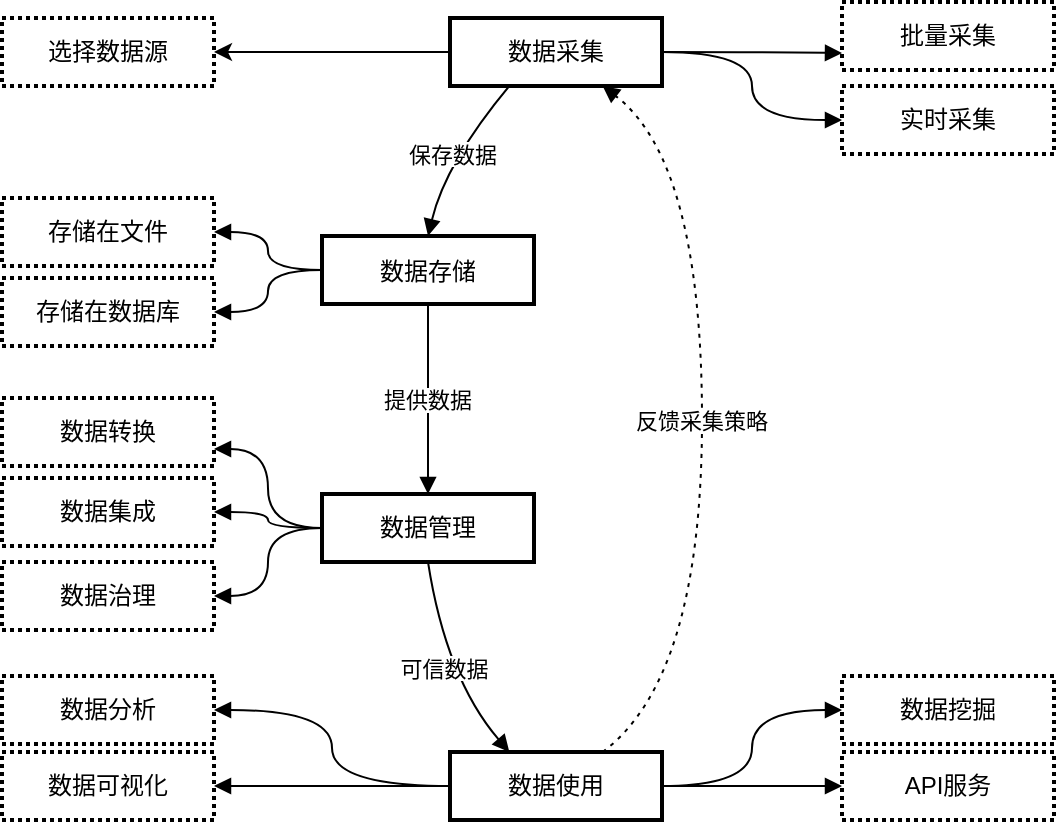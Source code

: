 <mxfile version="28.2.1">
  <diagram name="第 1 页" id="tgvovVEnhONPobJNt0wj">
    <mxGraphModel dx="948" dy="518" grid="1" gridSize="10" guides="1" tooltips="1" connect="1" arrows="1" fold="1" page="1" pageScale="1" pageWidth="827" pageHeight="1169" math="0" shadow="0">
      <root>
        <mxCell id="0" />
        <mxCell id="1" parent="0" />
        <mxCell id="aG_tTBvKwhRzEmQABKM8-12" value="" style="edgeStyle=orthogonalEdgeStyle;rounded=0;orthogonalLoop=1;jettySize=auto;html=1;fontFamily=Helvetica;fontSize=12;fontColor=default;curved=1;entryX=1;entryY=0.5;entryDx=0;entryDy=0;" parent="1" source="aG_tTBvKwhRzEmQABKM8-1" target="aG_tTBvKwhRzEmQABKM8-11" edge="1">
          <mxGeometry relative="1" as="geometry" />
        </mxCell>
        <mxCell id="ZmIQYp_LBbyw_1UE1xsk-20" style="edgeStyle=orthogonalEdgeStyle;shape=connector;curved=1;rounded=0;orthogonalLoop=1;jettySize=auto;html=1;entryX=0;entryY=0.75;entryDx=0;entryDy=0;strokeColor=default;align=center;verticalAlign=middle;fontFamily=Helvetica;fontSize=11;fontColor=default;labelBackgroundColor=default;startArrow=none;endArrow=block;" edge="1" parent="1" source="aG_tTBvKwhRzEmQABKM8-1" target="aG_tTBvKwhRzEmQABKM8-13">
          <mxGeometry relative="1" as="geometry" />
        </mxCell>
        <mxCell id="ZmIQYp_LBbyw_1UE1xsk-21" style="edgeStyle=orthogonalEdgeStyle;shape=connector;curved=1;rounded=0;orthogonalLoop=1;jettySize=auto;html=1;entryX=0;entryY=0.5;entryDx=0;entryDy=0;strokeColor=default;align=center;verticalAlign=middle;fontFamily=Helvetica;fontSize=11;fontColor=default;labelBackgroundColor=default;startArrow=none;endArrow=block;" edge="1" parent="1" source="aG_tTBvKwhRzEmQABKM8-1" target="aG_tTBvKwhRzEmQABKM8-14">
          <mxGeometry relative="1" as="geometry" />
        </mxCell>
        <mxCell id="aG_tTBvKwhRzEmQABKM8-1" value="数据采集" style="whiteSpace=wrap;strokeWidth=2;direction=east;" parent="1" vertex="1">
          <mxGeometry x="514" y="140" width="106" height="34" as="geometry" />
        </mxCell>
        <mxCell id="ZmIQYp_LBbyw_1UE1xsk-4" style="edgeStyle=orthogonalEdgeStyle;shape=connector;curved=1;rounded=0;orthogonalLoop=1;jettySize=auto;html=1;entryX=1;entryY=0.5;entryDx=0;entryDy=0;strokeColor=default;align=center;verticalAlign=middle;fontFamily=Helvetica;fontSize=11;fontColor=default;labelBackgroundColor=default;startArrow=none;endArrow=block;" edge="1" parent="1" source="aG_tTBvKwhRzEmQABKM8-2" target="ZmIQYp_LBbyw_1UE1xsk-1">
          <mxGeometry relative="1" as="geometry" />
        </mxCell>
        <mxCell id="ZmIQYp_LBbyw_1UE1xsk-5" style="edgeStyle=orthogonalEdgeStyle;shape=connector;curved=1;rounded=0;orthogonalLoop=1;jettySize=auto;html=1;entryX=1;entryY=0.5;entryDx=0;entryDy=0;strokeColor=default;align=center;verticalAlign=middle;fontFamily=Helvetica;fontSize=11;fontColor=default;labelBackgroundColor=default;startArrow=none;endArrow=block;" edge="1" parent="1" source="aG_tTBvKwhRzEmQABKM8-2" target="ZmIQYp_LBbyw_1UE1xsk-3">
          <mxGeometry relative="1" as="geometry" />
        </mxCell>
        <mxCell id="aG_tTBvKwhRzEmQABKM8-2" value="数据存储" style="rounded=0;arcSize=20;strokeWidth=2;direction=east;" parent="1" vertex="1">
          <mxGeometry x="450" y="249" width="106" height="34" as="geometry" />
        </mxCell>
        <mxCell id="ZmIQYp_LBbyw_1UE1xsk-13" style="edgeStyle=orthogonalEdgeStyle;shape=connector;curved=1;rounded=0;orthogonalLoop=1;jettySize=auto;html=1;entryX=1;entryY=0.75;entryDx=0;entryDy=0;strokeColor=default;align=center;verticalAlign=middle;fontFamily=Helvetica;fontSize=11;fontColor=default;labelBackgroundColor=default;startArrow=none;endArrow=block;" edge="1" parent="1" source="aG_tTBvKwhRzEmQABKM8-3" target="ZmIQYp_LBbyw_1UE1xsk-6">
          <mxGeometry relative="1" as="geometry" />
        </mxCell>
        <mxCell id="ZmIQYp_LBbyw_1UE1xsk-14" style="edgeStyle=orthogonalEdgeStyle;shape=connector;curved=1;rounded=0;orthogonalLoop=1;jettySize=auto;html=1;entryX=1;entryY=0.5;entryDx=0;entryDy=0;strokeColor=default;align=center;verticalAlign=middle;fontFamily=Helvetica;fontSize=11;fontColor=default;labelBackgroundColor=default;startArrow=none;endArrow=block;" edge="1" parent="1" source="aG_tTBvKwhRzEmQABKM8-3" target="ZmIQYp_LBbyw_1UE1xsk-7">
          <mxGeometry relative="1" as="geometry" />
        </mxCell>
        <mxCell id="ZmIQYp_LBbyw_1UE1xsk-15" style="edgeStyle=orthogonalEdgeStyle;shape=connector;curved=1;rounded=0;orthogonalLoop=1;jettySize=auto;html=1;entryX=1;entryY=0.5;entryDx=0;entryDy=0;strokeColor=default;align=center;verticalAlign=middle;fontFamily=Helvetica;fontSize=11;fontColor=default;labelBackgroundColor=default;startArrow=none;endArrow=block;" edge="1" parent="1" source="aG_tTBvKwhRzEmQABKM8-3" target="ZmIQYp_LBbyw_1UE1xsk-8">
          <mxGeometry relative="1" as="geometry" />
        </mxCell>
        <mxCell id="aG_tTBvKwhRzEmQABKM8-3" value="数据管理" style="whiteSpace=wrap;strokeWidth=2;direction=east;" parent="1" vertex="1">
          <mxGeometry x="450" y="378" width="106" height="34" as="geometry" />
        </mxCell>
        <mxCell id="ZmIQYp_LBbyw_1UE1xsk-16" style="edgeStyle=orthogonalEdgeStyle;shape=connector;curved=1;rounded=0;orthogonalLoop=1;jettySize=auto;html=1;entryX=1;entryY=0.5;entryDx=0;entryDy=0;strokeColor=default;align=center;verticalAlign=middle;fontFamily=Helvetica;fontSize=11;fontColor=default;labelBackgroundColor=default;startArrow=none;endArrow=block;" edge="1" parent="1" source="aG_tTBvKwhRzEmQABKM8-4" target="ZmIQYp_LBbyw_1UE1xsk-9">
          <mxGeometry relative="1" as="geometry" />
        </mxCell>
        <mxCell id="ZmIQYp_LBbyw_1UE1xsk-17" style="edgeStyle=orthogonalEdgeStyle;shape=connector;curved=1;rounded=0;orthogonalLoop=1;jettySize=auto;html=1;entryX=1;entryY=0.5;entryDx=0;entryDy=0;strokeColor=default;align=center;verticalAlign=middle;fontFamily=Helvetica;fontSize=11;fontColor=default;labelBackgroundColor=default;startArrow=none;endArrow=block;" edge="1" parent="1" source="aG_tTBvKwhRzEmQABKM8-4" target="ZmIQYp_LBbyw_1UE1xsk-12">
          <mxGeometry relative="1" as="geometry" />
        </mxCell>
        <mxCell id="ZmIQYp_LBbyw_1UE1xsk-18" style="edgeStyle=orthogonalEdgeStyle;shape=connector;curved=1;rounded=0;orthogonalLoop=1;jettySize=auto;html=1;entryX=0;entryY=0.5;entryDx=0;entryDy=0;strokeColor=default;align=center;verticalAlign=middle;fontFamily=Helvetica;fontSize=11;fontColor=default;labelBackgroundColor=default;startArrow=none;endArrow=block;" edge="1" parent="1" source="aG_tTBvKwhRzEmQABKM8-4" target="ZmIQYp_LBbyw_1UE1xsk-11">
          <mxGeometry relative="1" as="geometry" />
        </mxCell>
        <mxCell id="ZmIQYp_LBbyw_1UE1xsk-19" style="edgeStyle=orthogonalEdgeStyle;shape=connector;curved=1;rounded=0;orthogonalLoop=1;jettySize=auto;html=1;strokeColor=default;align=center;verticalAlign=middle;fontFamily=Helvetica;fontSize=11;fontColor=default;labelBackgroundColor=default;startArrow=none;endArrow=block;" edge="1" parent="1" source="aG_tTBvKwhRzEmQABKM8-4" target="ZmIQYp_LBbyw_1UE1xsk-10">
          <mxGeometry relative="1" as="geometry" />
        </mxCell>
        <mxCell id="aG_tTBvKwhRzEmQABKM8-4" value="数据使用" style="whiteSpace=wrap;strokeWidth=2;direction=east;" parent="1" vertex="1">
          <mxGeometry x="514" y="507" width="106" height="34" as="geometry" />
        </mxCell>
        <mxCell id="aG_tTBvKwhRzEmQABKM8-5" value="保存数据" style="curved=1;startArrow=none;endArrow=block;exitX=0.28;exitY=1;entryX=0.5;entryY=0;rounded=0;exitDx=0;exitDy=0;entryDx=0;entryDy=0;" parent="1" source="aG_tTBvKwhRzEmQABKM8-1" target="aG_tTBvKwhRzEmQABKM8-2" edge="1">
          <mxGeometry relative="1" as="geometry">
            <Array as="points">
              <mxPoint x="512" y="212" />
            </Array>
          </mxGeometry>
        </mxCell>
        <mxCell id="aG_tTBvKwhRzEmQABKM8-6" value="提供数据" style="curved=1;startArrow=none;endArrow=block;exitX=0.5;exitY=1;entryX=0.5;entryY=0;rounded=0;exitDx=0;exitDy=0;entryDx=0;entryDy=0;" parent="1" source="aG_tTBvKwhRzEmQABKM8-2" target="aG_tTBvKwhRzEmQABKM8-3" edge="1">
          <mxGeometry relative="1" as="geometry">
            <Array as="points" />
          </mxGeometry>
        </mxCell>
        <mxCell id="aG_tTBvKwhRzEmQABKM8-7" value="可信数据" style="curved=1;startArrow=none;endArrow=block;exitX=0.5;exitY=1;entryX=0.28;entryY=0;rounded=0;exitDx=0;exitDy=0;entryDx=0;entryDy=0;" parent="1" source="aG_tTBvKwhRzEmQABKM8-3" target="aG_tTBvKwhRzEmQABKM8-4" edge="1">
          <mxGeometry relative="1" as="geometry">
            <Array as="points">
              <mxPoint x="512" y="470" />
            </Array>
          </mxGeometry>
        </mxCell>
        <mxCell id="aG_tTBvKwhRzEmQABKM8-8" value="反馈采集策略" style="curved=1;dashed=1;dashPattern=2 3;startArrow=none;endArrow=block;exitX=0.72;exitY=0;entryX=0.72;entryY=1;rounded=0;exitDx=0;exitDy=0;entryDx=0;entryDy=0;" parent="1" source="aG_tTBvKwhRzEmQABKM8-4" target="aG_tTBvKwhRzEmQABKM8-1" edge="1">
          <mxGeometry relative="1" as="geometry">
            <Array as="points">
              <mxPoint x="640" y="470" />
              <mxPoint x="640" y="212" />
            </Array>
          </mxGeometry>
        </mxCell>
        <mxCell id="aG_tTBvKwhRzEmQABKM8-11" value="选择数据源" style="whiteSpace=wrap;html=1;strokeWidth=2;strokeColor=default;align=center;verticalAlign=middle;fontFamily=Helvetica;fontSize=12;fontColor=default;fillColor=default;flipV=1;flipH=1;dashed=1;dashPattern=1 1;" parent="1" vertex="1">
          <mxGeometry x="290" y="140" width="106" height="34" as="geometry" />
        </mxCell>
        <mxCell id="aG_tTBvKwhRzEmQABKM8-13" value="批量采集" style="whiteSpace=wrap;html=1;strokeWidth=2;strokeColor=default;align=center;verticalAlign=middle;fontFamily=Helvetica;fontSize=12;fontColor=default;fillColor=default;flipV=1;flipH=1;dashed=1;dashPattern=1 1;" parent="1" vertex="1">
          <mxGeometry x="710" y="132" width="106" height="34" as="geometry" />
        </mxCell>
        <mxCell id="aG_tTBvKwhRzEmQABKM8-14" value="实时采集" style="whiteSpace=wrap;html=1;strokeWidth=2;strokeColor=default;align=center;verticalAlign=middle;fontFamily=Helvetica;fontSize=12;fontColor=default;fillColor=default;flipV=1;flipH=1;dashed=1;dashPattern=1 1;" parent="1" vertex="1">
          <mxGeometry x="710" y="174" width="106" height="34" as="geometry" />
        </mxCell>
        <mxCell id="ZmIQYp_LBbyw_1UE1xsk-1" value="存储在文件" style="whiteSpace=wrap;html=1;strokeWidth=2;strokeColor=default;align=center;verticalAlign=middle;fontFamily=Helvetica;fontSize=12;fontColor=default;fillColor=default;flipV=1;flipH=1;dashed=1;dashPattern=1 1;" vertex="1" parent="1">
          <mxGeometry x="290" y="230" width="106" height="34" as="geometry" />
        </mxCell>
        <mxCell id="ZmIQYp_LBbyw_1UE1xsk-3" value="存储在数据库" style="whiteSpace=wrap;html=1;strokeWidth=2;strokeColor=default;align=center;verticalAlign=middle;fontFamily=Helvetica;fontSize=12;fontColor=default;fillColor=default;flipV=1;flipH=1;dashed=1;dashPattern=1 1;" vertex="1" parent="1">
          <mxGeometry x="290" y="270" width="106" height="34" as="geometry" />
        </mxCell>
        <mxCell id="ZmIQYp_LBbyw_1UE1xsk-6" value="数据转换" style="whiteSpace=wrap;html=1;strokeWidth=2;strokeColor=default;align=center;verticalAlign=middle;fontFamily=Helvetica;fontSize=12;fontColor=default;fillColor=default;flipV=1;flipH=1;dashed=1;dashPattern=1 1;" vertex="1" parent="1">
          <mxGeometry x="290" y="330" width="106" height="34" as="geometry" />
        </mxCell>
        <mxCell id="ZmIQYp_LBbyw_1UE1xsk-7" value="数据集成" style="whiteSpace=wrap;html=1;strokeWidth=2;strokeColor=default;align=center;verticalAlign=middle;fontFamily=Helvetica;fontSize=12;fontColor=default;fillColor=default;flipV=1;flipH=1;dashed=1;dashPattern=1 1;" vertex="1" parent="1">
          <mxGeometry x="290" y="370" width="106" height="34" as="geometry" />
        </mxCell>
        <mxCell id="ZmIQYp_LBbyw_1UE1xsk-8" value="数据治理" style="whiteSpace=wrap;html=1;strokeWidth=2;strokeColor=default;align=center;verticalAlign=middle;fontFamily=Helvetica;fontSize=12;fontColor=default;fillColor=default;flipV=1;flipH=1;dashed=1;dashPattern=1 1;" vertex="1" parent="1">
          <mxGeometry x="290" y="412" width="106" height="34" as="geometry" />
        </mxCell>
        <mxCell id="ZmIQYp_LBbyw_1UE1xsk-9" value="数据分析" style="whiteSpace=wrap;html=1;strokeWidth=2;strokeColor=default;align=center;verticalAlign=middle;fontFamily=Helvetica;fontSize=12;fontColor=default;fillColor=default;flipV=1;flipH=1;dashed=1;dashPattern=1 1;" vertex="1" parent="1">
          <mxGeometry x="290" y="469" width="106" height="34" as="geometry" />
        </mxCell>
        <mxCell id="ZmIQYp_LBbyw_1UE1xsk-10" value="API服务" style="whiteSpace=wrap;html=1;strokeWidth=2;strokeColor=default;align=center;verticalAlign=middle;fontFamily=Helvetica;fontSize=12;fontColor=default;fillColor=default;flipV=1;flipH=1;dashed=1;dashPattern=1 1;" vertex="1" parent="1">
          <mxGeometry x="710" y="507" width="106" height="34" as="geometry" />
        </mxCell>
        <mxCell id="ZmIQYp_LBbyw_1UE1xsk-11" value="数据挖掘" style="whiteSpace=wrap;html=1;strokeWidth=2;strokeColor=default;align=center;verticalAlign=middle;fontFamily=Helvetica;fontSize=12;fontColor=default;fillColor=default;flipV=1;flipH=1;dashed=1;dashPattern=1 1;" vertex="1" parent="1">
          <mxGeometry x="710" y="469" width="106" height="34" as="geometry" />
        </mxCell>
        <mxCell id="ZmIQYp_LBbyw_1UE1xsk-12" value="数据可视化" style="whiteSpace=wrap;html=1;strokeWidth=2;strokeColor=default;align=center;verticalAlign=middle;fontFamily=Helvetica;fontSize=12;fontColor=default;fillColor=default;flipV=1;flipH=1;dashed=1;dashPattern=1 1;" vertex="1" parent="1">
          <mxGeometry x="290" y="507" width="106" height="34" as="geometry" />
        </mxCell>
      </root>
    </mxGraphModel>
  </diagram>
</mxfile>
